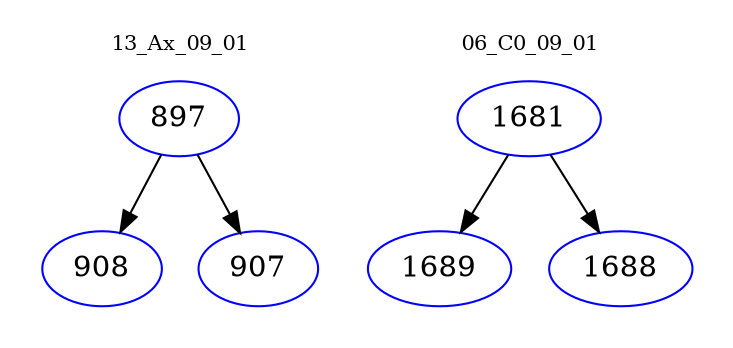 digraph{
subgraph cluster_0 {
color = white
label = "13_Ax_09_01";
fontsize=10;
T0_897 [label="897", color="blue"]
T0_897 -> T0_908 [color="black"]
T0_908 [label="908", color="blue"]
T0_897 -> T0_907 [color="black"]
T0_907 [label="907", color="blue"]
}
subgraph cluster_1 {
color = white
label = "06_C0_09_01";
fontsize=10;
T1_1681 [label="1681", color="blue"]
T1_1681 -> T1_1689 [color="black"]
T1_1689 [label="1689", color="blue"]
T1_1681 -> T1_1688 [color="black"]
T1_1688 [label="1688", color="blue"]
}
}
